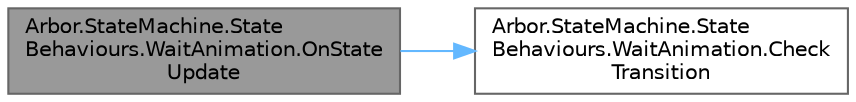 digraph "Arbor.StateMachine.StateBehaviours.WaitAnimation.OnStateUpdate"
{
 // LATEX_PDF_SIZE
  bgcolor="transparent";
  edge [fontname=Helvetica,fontsize=10,labelfontname=Helvetica,labelfontsize=10];
  node [fontname=Helvetica,fontsize=10,shape=box,height=0.2,width=0.4];
  rankdir="LR";
  Node1 [id="Node000001",label="Arbor.StateMachine.State\lBehaviours.WaitAnimation.OnState\lUpdate",height=0.2,width=0.4,color="gray40", fillcolor="grey60", style="filled", fontcolor="black",tooltip=" "];
  Node1 -> Node2 [id="edge1_Node000001_Node000002",color="steelblue1",style="solid",tooltip=" "];
  Node2 [id="Node000002",label="Arbor.StateMachine.State\lBehaviours.WaitAnimation.Check\lTransition",height=0.2,width=0.4,color="grey40", fillcolor="white", style="filled",URL="$class_arbor_1_1_state_machine_1_1_state_behaviours_1_1_wait_animation.html#a199f54ac1deef8b4b36afca6f8614eb9",tooltip="指定のアニメーションになったら次のステートに遷移"];
}
